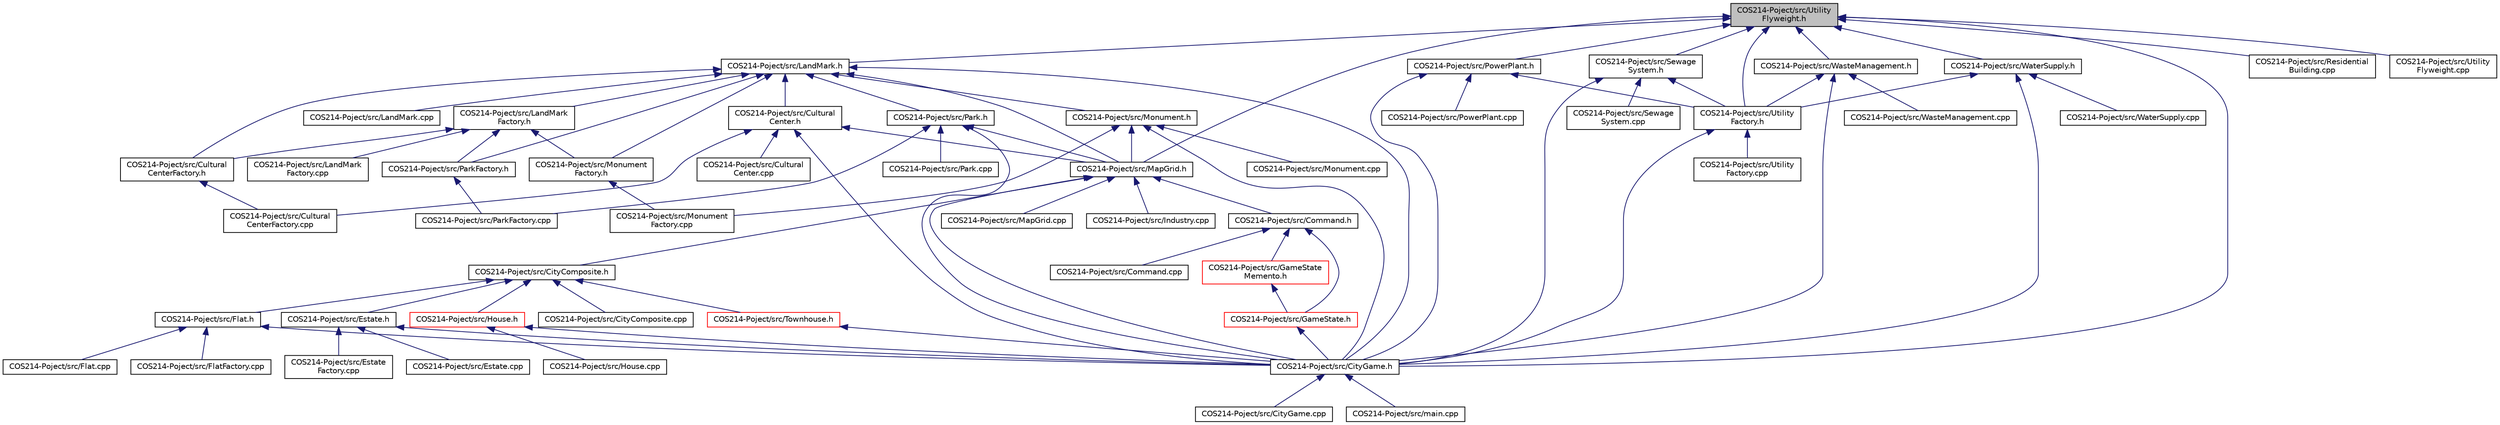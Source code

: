 digraph "COS214-Poject/src/UtilityFlyweight.h"
{
 // LATEX_PDF_SIZE
  edge [fontname="Helvetica",fontsize="10",labelfontname="Helvetica",labelfontsize="10"];
  node [fontname="Helvetica",fontsize="10",shape=record];
  Node1 [label="COS214-Poject/src/Utility\lFlyweight.h",height=0.2,width=0.4,color="black", fillcolor="grey75", style="filled", fontcolor="black",tooltip=" "];
  Node1 -> Node2 [dir="back",color="midnightblue",fontsize="10",style="solid",fontname="Helvetica"];
  Node2 [label="COS214-Poject/src/CityGame.h",height=0.2,width=0.4,color="black", fillcolor="white", style="filled",URL="$CityGame_8h.html",tooltip=" "];
  Node2 -> Node3 [dir="back",color="midnightblue",fontsize="10",style="solid",fontname="Helvetica"];
  Node3 [label="COS214-Poject/src/CityGame.cpp",height=0.2,width=0.4,color="black", fillcolor="white", style="filled",URL="$CityGame_8cpp.html",tooltip=" "];
  Node2 -> Node4 [dir="back",color="midnightblue",fontsize="10",style="solid",fontname="Helvetica"];
  Node4 [label="COS214-Poject/src/main.cpp",height=0.2,width=0.4,color="black", fillcolor="white", style="filled",URL="$main_8cpp.html",tooltip=" "];
  Node1 -> Node5 [dir="back",color="midnightblue",fontsize="10",style="solid",fontname="Helvetica"];
  Node5 [label="COS214-Poject/src/LandMark.h",height=0.2,width=0.4,color="black", fillcolor="white", style="filled",URL="$LandMark_8h.html",tooltip="Header file for the LandMark class, representing a landmark in the city."];
  Node5 -> Node2 [dir="back",color="midnightblue",fontsize="10",style="solid",fontname="Helvetica"];
  Node5 -> Node6 [dir="back",color="midnightblue",fontsize="10",style="solid",fontname="Helvetica"];
  Node6 [label="COS214-Poject/src/Cultural\lCenter.h",height=0.2,width=0.4,color="black", fillcolor="white", style="filled",URL="$CulturalCenter_8h.html",tooltip="Defines the CulturalCenter class, representing a landmark structure within the city."];
  Node6 -> Node2 [dir="back",color="midnightblue",fontsize="10",style="solid",fontname="Helvetica"];
  Node6 -> Node7 [dir="back",color="midnightblue",fontsize="10",style="solid",fontname="Helvetica"];
  Node7 [label="COS214-Poject/src/Cultural\lCenter.cpp",height=0.2,width=0.4,color="black", fillcolor="white", style="filled",URL="$CulturalCenter_8cpp.html",tooltip="Implements the CulturalCenter class methods."];
  Node6 -> Node8 [dir="back",color="midnightblue",fontsize="10",style="solid",fontname="Helvetica"];
  Node8 [label="COS214-Poject/src/Cultural\lCenterFactory.cpp",height=0.2,width=0.4,color="black", fillcolor="white", style="filled",URL="$CulturalCenterFactory_8cpp.html",tooltip="Implementation of the CulturalCenterFactory class for creating CulturalCenter landmarks."];
  Node6 -> Node9 [dir="back",color="midnightblue",fontsize="10",style="solid",fontname="Helvetica"];
  Node9 [label="COS214-Poject/src/MapGrid.h",height=0.2,width=0.4,color="black", fillcolor="white", style="filled",URL="$MapGrid_8h.html",tooltip=" "];
  Node9 -> Node10 [dir="back",color="midnightblue",fontsize="10",style="solid",fontname="Helvetica"];
  Node10 [label="COS214-Poject/src/CityComposite.h",height=0.2,width=0.4,color="black", fillcolor="white", style="filled",URL="$CityComposite_8h.html",tooltip="Defines the CityComposite class, which represents a composite structure containing multiple city zone..."];
  Node10 -> Node11 [dir="back",color="midnightblue",fontsize="10",style="solid",fontname="Helvetica"];
  Node11 [label="COS214-Poject/src/CityComposite.cpp",height=0.2,width=0.4,color="black", fillcolor="white", style="filled",URL="$CityComposite_8cpp.html",tooltip="Implementation of the CityComposite class, which manages zones, happiness, and tax adjustments for th..."];
  Node10 -> Node12 [dir="back",color="midnightblue",fontsize="10",style="solid",fontname="Helvetica"];
  Node12 [label="COS214-Poject/src/Estate.h",height=0.2,width=0.4,color="black", fillcolor="white", style="filled",URL="$Estate_8h.html",tooltip=" "];
  Node12 -> Node2 [dir="back",color="midnightblue",fontsize="10",style="solid",fontname="Helvetica"];
  Node12 -> Node13 [dir="back",color="midnightblue",fontsize="10",style="solid",fontname="Helvetica"];
  Node13 [label="COS214-Poject/src/Estate.cpp",height=0.2,width=0.4,color="black", fillcolor="white", style="filled",URL="$Estate_8cpp.html",tooltip=" "];
  Node12 -> Node14 [dir="back",color="midnightblue",fontsize="10",style="solid",fontname="Helvetica"];
  Node14 [label="COS214-Poject/src/Estate\lFactory.cpp",height=0.2,width=0.4,color="black", fillcolor="white", style="filled",URL="$EstateFactory_8cpp.html",tooltip=" "];
  Node10 -> Node15 [dir="back",color="midnightblue",fontsize="10",style="solid",fontname="Helvetica"];
  Node15 [label="COS214-Poject/src/Flat.h",height=0.2,width=0.4,color="black", fillcolor="white", style="filled",URL="$Flat_8h.html",tooltip=" "];
  Node15 -> Node2 [dir="back",color="midnightblue",fontsize="10",style="solid",fontname="Helvetica"];
  Node15 -> Node16 [dir="back",color="midnightblue",fontsize="10",style="solid",fontname="Helvetica"];
  Node16 [label="COS214-Poject/src/Flat.cpp",height=0.2,width=0.4,color="black", fillcolor="white", style="filled",URL="$Flat_8cpp.html",tooltip=" "];
  Node15 -> Node17 [dir="back",color="midnightblue",fontsize="10",style="solid",fontname="Helvetica"];
  Node17 [label="COS214-Poject/src/FlatFactory.cpp",height=0.2,width=0.4,color="black", fillcolor="white", style="filled",URL="$FlatFactory_8cpp.html",tooltip=" "];
  Node10 -> Node18 [dir="back",color="midnightblue",fontsize="10",style="solid",fontname="Helvetica"];
  Node18 [label="COS214-Poject/src/House.h",height=0.2,width=0.4,color="red", fillcolor="white", style="filled",URL="$House_8h.html",tooltip="Header file for the House class, representing a residential building."];
  Node18 -> Node2 [dir="back",color="midnightblue",fontsize="10",style="solid",fontname="Helvetica"];
  Node18 -> Node19 [dir="back",color="midnightblue",fontsize="10",style="solid",fontname="Helvetica"];
  Node19 [label="COS214-Poject/src/House.cpp",height=0.2,width=0.4,color="black", fillcolor="white", style="filled",URL="$House_8cpp.html",tooltip=" "];
  Node10 -> Node21 [dir="back",color="midnightblue",fontsize="10",style="solid",fontname="Helvetica"];
  Node21 [label="COS214-Poject/src/Townhouse.h",height=0.2,width=0.4,color="red", fillcolor="white", style="filled",URL="$Townhouse_8h.html",tooltip=" "];
  Node21 -> Node2 [dir="back",color="midnightblue",fontsize="10",style="solid",fontname="Helvetica"];
  Node9 -> Node2 [dir="back",color="midnightblue",fontsize="10",style="solid",fontname="Helvetica"];
  Node9 -> Node24 [dir="back",color="midnightblue",fontsize="10",style="solid",fontname="Helvetica"];
  Node24 [label="COS214-Poject/src/Command.h",height=0.2,width=0.4,color="black", fillcolor="white", style="filled",URL="$Command_8h.html",tooltip=" "];
  Node24 -> Node25 [dir="back",color="midnightblue",fontsize="10",style="solid",fontname="Helvetica"];
  Node25 [label="COS214-Poject/src/Command.cpp",height=0.2,width=0.4,color="black", fillcolor="white", style="filled",URL="$Command_8cpp.html",tooltip="Implementation of the Command interface and its concrete classes for executing and undoing actions on..."];
  Node24 -> Node26 [dir="back",color="midnightblue",fontsize="10",style="solid",fontname="Helvetica"];
  Node26 [label="COS214-Poject/src/GameState.h",height=0.2,width=0.4,color="red", fillcolor="white", style="filled",URL="$GameState_8h.html",tooltip=" "];
  Node26 -> Node2 [dir="back",color="midnightblue",fontsize="10",style="solid",fontname="Helvetica"];
  Node24 -> Node28 [dir="back",color="midnightblue",fontsize="10",style="solid",fontname="Helvetica"];
  Node28 [label="COS214-Poject/src/GameState\lMemento.h",height=0.2,width=0.4,color="red", fillcolor="white", style="filled",URL="$GameStateMemento_8h.html",tooltip=" "];
  Node28 -> Node26 [dir="back",color="midnightblue",fontsize="10",style="solid",fontname="Helvetica"];
  Node9 -> Node30 [dir="back",color="midnightblue",fontsize="10",style="solid",fontname="Helvetica"];
  Node30 [label="COS214-Poject/src/Industry.cpp",height=0.2,width=0.4,color="black", fillcolor="white", style="filled",URL="$Industry_8cpp.html",tooltip=" "];
  Node9 -> Node31 [dir="back",color="midnightblue",fontsize="10",style="solid",fontname="Helvetica"];
  Node31 [label="COS214-Poject/src/MapGrid.cpp",height=0.2,width=0.4,color="black", fillcolor="white", style="filled",URL="$MapGrid_8cpp.html",tooltip=" "];
  Node5 -> Node32 [dir="back",color="midnightblue",fontsize="10",style="solid",fontname="Helvetica"];
  Node32 [label="COS214-Poject/src/Cultural\lCenterFactory.h",height=0.2,width=0.4,color="black", fillcolor="white", style="filled",URL="$CulturalCenterFactory_8h.html",tooltip="Defines the CulturalCenterFactory class for creating CulturalCenter landmarks."];
  Node32 -> Node8 [dir="back",color="midnightblue",fontsize="10",style="solid",fontname="Helvetica"];
  Node5 -> Node33 [dir="back",color="midnightblue",fontsize="10",style="solid",fontname="Helvetica"];
  Node33 [label="COS214-Poject/src/LandMark.cpp",height=0.2,width=0.4,color="black", fillcolor="white", style="filled",URL="$LandMark_8cpp.html",tooltip=" "];
  Node5 -> Node34 [dir="back",color="midnightblue",fontsize="10",style="solid",fontname="Helvetica"];
  Node34 [label="COS214-Poject/src/LandMark\lFactory.h",height=0.2,width=0.4,color="black", fillcolor="white", style="filled",URL="$LandMarkFactory_8h.html",tooltip=" "];
  Node34 -> Node32 [dir="back",color="midnightblue",fontsize="10",style="solid",fontname="Helvetica"];
  Node34 -> Node35 [dir="back",color="midnightblue",fontsize="10",style="solid",fontname="Helvetica"];
  Node35 [label="COS214-Poject/src/LandMark\lFactory.cpp",height=0.2,width=0.4,color="black", fillcolor="white", style="filled",URL="$LandMarkFactory_8cpp.html",tooltip=" "];
  Node34 -> Node36 [dir="back",color="midnightblue",fontsize="10",style="solid",fontname="Helvetica"];
  Node36 [label="COS214-Poject/src/Monument\lFactory.h",height=0.2,width=0.4,color="black", fillcolor="white", style="filled",URL="$MonumentFactory_8h.html",tooltip=" "];
  Node36 -> Node37 [dir="back",color="midnightblue",fontsize="10",style="solid",fontname="Helvetica"];
  Node37 [label="COS214-Poject/src/Monument\lFactory.cpp",height=0.2,width=0.4,color="black", fillcolor="white", style="filled",URL="$MonumentFactory_8cpp.html",tooltip=" "];
  Node34 -> Node38 [dir="back",color="midnightblue",fontsize="10",style="solid",fontname="Helvetica"];
  Node38 [label="COS214-Poject/src/ParkFactory.h",height=0.2,width=0.4,color="black", fillcolor="white", style="filled",URL="$ParkFactory_8h.html",tooltip=" "];
  Node38 -> Node39 [dir="back",color="midnightblue",fontsize="10",style="solid",fontname="Helvetica"];
  Node39 [label="COS214-Poject/src/ParkFactory.cpp",height=0.2,width=0.4,color="black", fillcolor="white", style="filled",URL="$ParkFactory_8cpp.html",tooltip=" "];
  Node5 -> Node9 [dir="back",color="midnightblue",fontsize="10",style="solid",fontname="Helvetica"];
  Node5 -> Node40 [dir="back",color="midnightblue",fontsize="10",style="solid",fontname="Helvetica"];
  Node40 [label="COS214-Poject/src/Monument.h",height=0.2,width=0.4,color="black", fillcolor="white", style="filled",URL="$Monument_8h.html",tooltip=" "];
  Node40 -> Node2 [dir="back",color="midnightblue",fontsize="10",style="solid",fontname="Helvetica"];
  Node40 -> Node9 [dir="back",color="midnightblue",fontsize="10",style="solid",fontname="Helvetica"];
  Node40 -> Node41 [dir="back",color="midnightblue",fontsize="10",style="solid",fontname="Helvetica"];
  Node41 [label="COS214-Poject/src/Monument.cpp",height=0.2,width=0.4,color="black", fillcolor="white", style="filled",URL="$Monument_8cpp.html",tooltip=" "];
  Node40 -> Node37 [dir="back",color="midnightblue",fontsize="10",style="solid",fontname="Helvetica"];
  Node5 -> Node36 [dir="back",color="midnightblue",fontsize="10",style="solid",fontname="Helvetica"];
  Node5 -> Node42 [dir="back",color="midnightblue",fontsize="10",style="solid",fontname="Helvetica"];
  Node42 [label="COS214-Poject/src/Park.h",height=0.2,width=0.4,color="black", fillcolor="white", style="filled",URL="$Park_8h.html",tooltip=" "];
  Node42 -> Node2 [dir="back",color="midnightblue",fontsize="10",style="solid",fontname="Helvetica"];
  Node42 -> Node9 [dir="back",color="midnightblue",fontsize="10",style="solid",fontname="Helvetica"];
  Node42 -> Node43 [dir="back",color="midnightblue",fontsize="10",style="solid",fontname="Helvetica"];
  Node43 [label="COS214-Poject/src/Park.cpp",height=0.2,width=0.4,color="black", fillcolor="white", style="filled",URL="$Park_8cpp.html",tooltip=" "];
  Node42 -> Node39 [dir="back",color="midnightblue",fontsize="10",style="solid",fontname="Helvetica"];
  Node5 -> Node38 [dir="back",color="midnightblue",fontsize="10",style="solid",fontname="Helvetica"];
  Node1 -> Node9 [dir="back",color="midnightblue",fontsize="10",style="solid",fontname="Helvetica"];
  Node1 -> Node44 [dir="back",color="midnightblue",fontsize="10",style="solid",fontname="Helvetica"];
  Node44 [label="COS214-Poject/src/PowerPlant.h",height=0.2,width=0.4,color="black", fillcolor="white", style="filled",URL="$PowerPlant_8h.html",tooltip=" "];
  Node44 -> Node2 [dir="back",color="midnightblue",fontsize="10",style="solid",fontname="Helvetica"];
  Node44 -> Node45 [dir="back",color="midnightblue",fontsize="10",style="solid",fontname="Helvetica"];
  Node45 [label="COS214-Poject/src/PowerPlant.cpp",height=0.2,width=0.4,color="black", fillcolor="white", style="filled",URL="$PowerPlant_8cpp.html",tooltip=" "];
  Node44 -> Node46 [dir="back",color="midnightblue",fontsize="10",style="solid",fontname="Helvetica"];
  Node46 [label="COS214-Poject/src/Utility\lFactory.h",height=0.2,width=0.4,color="black", fillcolor="white", style="filled",URL="$UtilityFactory_8h.html",tooltip=" "];
  Node46 -> Node2 [dir="back",color="midnightblue",fontsize="10",style="solid",fontname="Helvetica"];
  Node46 -> Node47 [dir="back",color="midnightblue",fontsize="10",style="solid",fontname="Helvetica"];
  Node47 [label="COS214-Poject/src/Utility\lFactory.cpp",height=0.2,width=0.4,color="black", fillcolor="white", style="filled",URL="$UtilityFactory_8cpp.html",tooltip=" "];
  Node1 -> Node48 [dir="back",color="midnightblue",fontsize="10",style="solid",fontname="Helvetica"];
  Node48 [label="COS214-Poject/src/Residential\lBuilding.cpp",height=0.2,width=0.4,color="black", fillcolor="white", style="filled",URL="$ResidentialBuilding_8cpp.html",tooltip=" "];
  Node1 -> Node49 [dir="back",color="midnightblue",fontsize="10",style="solid",fontname="Helvetica"];
  Node49 [label="COS214-Poject/src/Sewage\lSystem.h",height=0.2,width=0.4,color="black", fillcolor="white", style="filled",URL="$SewageSystem_8h.html",tooltip=" "];
  Node49 -> Node2 [dir="back",color="midnightblue",fontsize="10",style="solid",fontname="Helvetica"];
  Node49 -> Node50 [dir="back",color="midnightblue",fontsize="10",style="solid",fontname="Helvetica"];
  Node50 [label="COS214-Poject/src/Sewage\lSystem.cpp",height=0.2,width=0.4,color="black", fillcolor="white", style="filled",URL="$SewageSystem_8cpp.html",tooltip=" "];
  Node49 -> Node46 [dir="back",color="midnightblue",fontsize="10",style="solid",fontname="Helvetica"];
  Node1 -> Node46 [dir="back",color="midnightblue",fontsize="10",style="solid",fontname="Helvetica"];
  Node1 -> Node51 [dir="back",color="midnightblue",fontsize="10",style="solid",fontname="Helvetica"];
  Node51 [label="COS214-Poject/src/Utility\lFlyweight.cpp",height=0.2,width=0.4,color="black", fillcolor="white", style="filled",URL="$UtilityFlyweight_8cpp.html",tooltip=" "];
  Node1 -> Node52 [dir="back",color="midnightblue",fontsize="10",style="solid",fontname="Helvetica"];
  Node52 [label="COS214-Poject/src/WasteManagement.h",height=0.2,width=0.4,color="black", fillcolor="white", style="filled",URL="$WasteManagement_8h.html",tooltip=" "];
  Node52 -> Node2 [dir="back",color="midnightblue",fontsize="10",style="solid",fontname="Helvetica"];
  Node52 -> Node46 [dir="back",color="midnightblue",fontsize="10",style="solid",fontname="Helvetica"];
  Node52 -> Node53 [dir="back",color="midnightblue",fontsize="10",style="solid",fontname="Helvetica"];
  Node53 [label="COS214-Poject/src/WasteManagement.cpp",height=0.2,width=0.4,color="black", fillcolor="white", style="filled",URL="$WasteManagement_8cpp.html",tooltip=" "];
  Node1 -> Node54 [dir="back",color="midnightblue",fontsize="10",style="solid",fontname="Helvetica"];
  Node54 [label="COS214-Poject/src/WaterSupply.h",height=0.2,width=0.4,color="black", fillcolor="white", style="filled",URL="$WaterSupply_8h.html",tooltip=" "];
  Node54 -> Node2 [dir="back",color="midnightblue",fontsize="10",style="solid",fontname="Helvetica"];
  Node54 -> Node46 [dir="back",color="midnightblue",fontsize="10",style="solid",fontname="Helvetica"];
  Node54 -> Node55 [dir="back",color="midnightblue",fontsize="10",style="solid",fontname="Helvetica"];
  Node55 [label="COS214-Poject/src/WaterSupply.cpp",height=0.2,width=0.4,color="black", fillcolor="white", style="filled",URL="$WaterSupply_8cpp.html",tooltip=" "];
}
